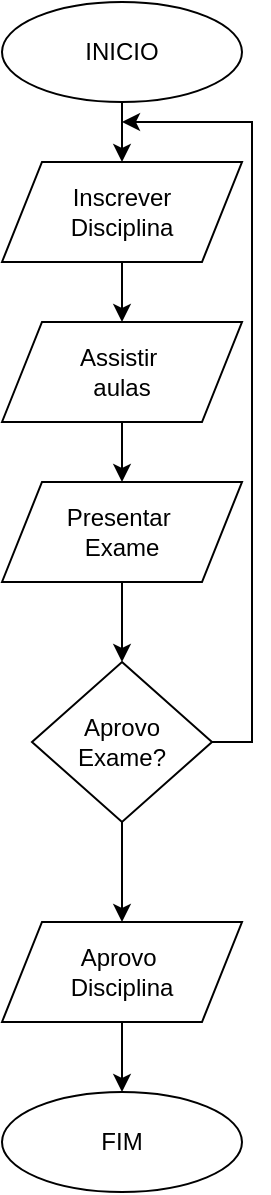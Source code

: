 <mxfile version="13.10.9" type="github" pages="4">
  <diagram id="C5RBs43oDa-KdzZeNtuy" name="8.1">
    <mxGraphModel dx="868" dy="434" grid="1" gridSize="10" guides="1" tooltips="1" connect="1" arrows="1" fold="1" page="1" pageScale="1" pageWidth="827" pageHeight="1169" math="0" shadow="0">
      <root>
        <mxCell id="WIyWlLk6GJQsqaUBKTNV-0" />
        <mxCell id="WIyWlLk6GJQsqaUBKTNV-1" parent="WIyWlLk6GJQsqaUBKTNV-0" />
        <mxCell id="RDCBiwwqYcqG4Mh5GJJC-7" style="edgeStyle=orthogonalEdgeStyle;rounded=0;orthogonalLoop=1;jettySize=auto;html=1;exitX=0.5;exitY=1;exitDx=0;exitDy=0;entryX=0.5;entryY=0;entryDx=0;entryDy=0;" edge="1" parent="WIyWlLk6GJQsqaUBKTNV-1" source="RDCBiwwqYcqG4Mh5GJJC-0" target="RDCBiwwqYcqG4Mh5GJJC-1">
          <mxGeometry relative="1" as="geometry" />
        </mxCell>
        <mxCell id="RDCBiwwqYcqG4Mh5GJJC-0" value="INICIO" style="ellipse;whiteSpace=wrap;html=1;" vertex="1" parent="WIyWlLk6GJQsqaUBKTNV-1">
          <mxGeometry x="320" y="40" width="120" height="50" as="geometry" />
        </mxCell>
        <mxCell id="RDCBiwwqYcqG4Mh5GJJC-8" style="edgeStyle=orthogonalEdgeStyle;rounded=0;orthogonalLoop=1;jettySize=auto;html=1;exitX=0.5;exitY=1;exitDx=0;exitDy=0;entryX=0.5;entryY=0;entryDx=0;entryDy=0;" edge="1" parent="WIyWlLk6GJQsqaUBKTNV-1" source="RDCBiwwqYcqG4Mh5GJJC-1" target="RDCBiwwqYcqG4Mh5GJJC-2">
          <mxGeometry relative="1" as="geometry" />
        </mxCell>
        <mxCell id="RDCBiwwqYcqG4Mh5GJJC-1" value="Inscrever&lt;br&gt;Disciplina" style="shape=parallelogram;perimeter=parallelogramPerimeter;whiteSpace=wrap;html=1;fixedSize=1;" vertex="1" parent="WIyWlLk6GJQsqaUBKTNV-1">
          <mxGeometry x="320" y="120" width="120" height="50" as="geometry" />
        </mxCell>
        <mxCell id="RDCBiwwqYcqG4Mh5GJJC-9" style="edgeStyle=orthogonalEdgeStyle;rounded=0;orthogonalLoop=1;jettySize=auto;html=1;exitX=0.5;exitY=1;exitDx=0;exitDy=0;entryX=0.5;entryY=0;entryDx=0;entryDy=0;" edge="1" parent="WIyWlLk6GJQsqaUBKTNV-1" source="RDCBiwwqYcqG4Mh5GJJC-2" target="RDCBiwwqYcqG4Mh5GJJC-3">
          <mxGeometry relative="1" as="geometry" />
        </mxCell>
        <mxCell id="RDCBiwwqYcqG4Mh5GJJC-2" value="Assistir&amp;nbsp;&lt;br&gt;aulas" style="shape=parallelogram;perimeter=parallelogramPerimeter;whiteSpace=wrap;html=1;fixedSize=1;" vertex="1" parent="WIyWlLk6GJQsqaUBKTNV-1">
          <mxGeometry x="320" y="200" width="120" height="50" as="geometry" />
        </mxCell>
        <mxCell id="RDCBiwwqYcqG4Mh5GJJC-10" style="edgeStyle=orthogonalEdgeStyle;rounded=0;orthogonalLoop=1;jettySize=auto;html=1;exitX=0.5;exitY=1;exitDx=0;exitDy=0;entryX=0.5;entryY=0;entryDx=0;entryDy=0;" edge="1" parent="WIyWlLk6GJQsqaUBKTNV-1" source="RDCBiwwqYcqG4Mh5GJJC-3" target="RDCBiwwqYcqG4Mh5GJJC-4">
          <mxGeometry relative="1" as="geometry" />
        </mxCell>
        <mxCell id="RDCBiwwqYcqG4Mh5GJJC-3" value="Presentar&amp;nbsp;&lt;br&gt;Exame" style="shape=parallelogram;perimeter=parallelogramPerimeter;whiteSpace=wrap;html=1;fixedSize=1;" vertex="1" parent="WIyWlLk6GJQsqaUBKTNV-1">
          <mxGeometry x="320" y="280" width="120" height="50" as="geometry" />
        </mxCell>
        <mxCell id="RDCBiwwqYcqG4Mh5GJJC-11" style="edgeStyle=orthogonalEdgeStyle;rounded=0;orthogonalLoop=1;jettySize=auto;html=1;exitX=1;exitY=0.5;exitDx=0;exitDy=0;" edge="1" parent="WIyWlLk6GJQsqaUBKTNV-1" source="RDCBiwwqYcqG4Mh5GJJC-4">
          <mxGeometry relative="1" as="geometry">
            <mxPoint x="380" y="100" as="targetPoint" />
            <Array as="points">
              <mxPoint x="445" y="410" />
              <mxPoint x="445" y="100" />
            </Array>
          </mxGeometry>
        </mxCell>
        <mxCell id="RDCBiwwqYcqG4Mh5GJJC-12" style="edgeStyle=orthogonalEdgeStyle;rounded=0;orthogonalLoop=1;jettySize=auto;html=1;exitX=0.5;exitY=1;exitDx=0;exitDy=0;entryX=0.5;entryY=0;entryDx=0;entryDy=0;" edge="1" parent="WIyWlLk6GJQsqaUBKTNV-1" source="RDCBiwwqYcqG4Mh5GJJC-4" target="RDCBiwwqYcqG4Mh5GJJC-5">
          <mxGeometry relative="1" as="geometry" />
        </mxCell>
        <mxCell id="RDCBiwwqYcqG4Mh5GJJC-4" value="Aprovo&lt;br&gt;Exame?" style="rhombus;whiteSpace=wrap;html=1;" vertex="1" parent="WIyWlLk6GJQsqaUBKTNV-1">
          <mxGeometry x="335" y="370" width="90" height="80" as="geometry" />
        </mxCell>
        <mxCell id="RDCBiwwqYcqG4Mh5GJJC-13" style="edgeStyle=orthogonalEdgeStyle;rounded=0;orthogonalLoop=1;jettySize=auto;html=1;exitX=0.5;exitY=1;exitDx=0;exitDy=0;entryX=0.5;entryY=0;entryDx=0;entryDy=0;" edge="1" parent="WIyWlLk6GJQsqaUBKTNV-1" source="RDCBiwwqYcqG4Mh5GJJC-5" target="RDCBiwwqYcqG4Mh5GJJC-6">
          <mxGeometry relative="1" as="geometry" />
        </mxCell>
        <mxCell id="RDCBiwwqYcqG4Mh5GJJC-5" value="Aprovo&amp;nbsp;&lt;br&gt;Disciplina" style="shape=parallelogram;perimeter=parallelogramPerimeter;whiteSpace=wrap;html=1;fixedSize=1;" vertex="1" parent="WIyWlLk6GJQsqaUBKTNV-1">
          <mxGeometry x="320" y="500" width="120" height="50" as="geometry" />
        </mxCell>
        <mxCell id="RDCBiwwqYcqG4Mh5GJJC-6" value="FIM" style="ellipse;whiteSpace=wrap;html=1;" vertex="1" parent="WIyWlLk6GJQsqaUBKTNV-1">
          <mxGeometry x="320" y="585" width="120" height="50" as="geometry" />
        </mxCell>
      </root>
    </mxGraphModel>
  </diagram>
  <diagram id="m2fLfSeTQ2HJ8ecignzB" name="8.3">
    <mxGraphModel dx="868" dy="434" grid="1" gridSize="10" guides="1" tooltips="1" connect="1" arrows="1" fold="1" page="1" pageScale="1" pageWidth="1169" pageHeight="827" math="0" shadow="0">
      <root>
        <mxCell id="K70MxUp-SgQZD3FFD_gy-0" />
        <mxCell id="K70MxUp-SgQZD3FFD_gy-1" parent="K70MxUp-SgQZD3FFD_gy-0" />
        <mxCell id="K70MxUp-SgQZD3FFD_gy-36" style="edgeStyle=orthogonalEdgeStyle;rounded=0;orthogonalLoop=1;jettySize=auto;html=1;exitX=0.5;exitY=1;exitDx=0;exitDy=0;entryX=0.5;entryY=0;entryDx=0;entryDy=0;fontSize=10;" edge="1" parent="K70MxUp-SgQZD3FFD_gy-1" target="K70MxUp-SgQZD3FFD_gy-40">
          <mxGeometry relative="1" as="geometry">
            <mxPoint x="101" y="110" as="sourcePoint" />
          </mxGeometry>
        </mxCell>
        <mxCell id="K70MxUp-SgQZD3FFD_gy-37" value="No" style="edgeStyle=orthogonalEdgeStyle;rounded=0;html=1;jettySize=auto;orthogonalLoop=1;fontSize=11;endArrow=block;endFill=0;endSize=8;strokeWidth=1;shadow=0;labelBackgroundColor=none;entryX=0;entryY=0.5;entryDx=0;entryDy=0;" edge="1" parent="K70MxUp-SgQZD3FFD_gy-1" source="K70MxUp-SgQZD3FFD_gy-38" target="K70MxUp-SgQZD3FFD_gy-48">
          <mxGeometry y="10" relative="1" as="geometry">
            <mxPoint as="offset" />
            <mxPoint x="240" y="430" as="targetPoint" />
          </mxGeometry>
        </mxCell>
        <mxCell id="K70MxUp-SgQZD3FFD_gy-38" value="símbolo_arit = &quot;+&quot;" style="rhombus;whiteSpace=wrap;html=1;shadow=0;fontFamily=Helvetica;fontSize=10;align=center;strokeWidth=1;spacing=6;spacingTop=-4;" vertex="1" parent="K70MxUp-SgQZD3FFD_gy-1">
          <mxGeometry x="50" y="390" width="100" height="80" as="geometry" />
        </mxCell>
        <mxCell id="K70MxUp-SgQZD3FFD_gy-39" style="edgeStyle=orthogonalEdgeStyle;rounded=0;orthogonalLoop=1;jettySize=auto;html=1;exitX=0.5;exitY=1;exitDx=0;exitDy=0;entryX=0.5;entryY=0;entryDx=0;entryDy=0;fontSize=10;" edge="1" parent="K70MxUp-SgQZD3FFD_gy-1" source="K70MxUp-SgQZD3FFD_gy-40" target="K70MxUp-SgQZD3FFD_gy-42">
          <mxGeometry relative="1" as="geometry" />
        </mxCell>
        <mxCell id="K70MxUp-SgQZD3FFD_gy-40" value="LER num1" style="rounded=0;whiteSpace=wrap;html=1;" vertex="1" parent="K70MxUp-SgQZD3FFD_gy-1">
          <mxGeometry x="41" y="140" width="120" height="60" as="geometry" />
        </mxCell>
        <mxCell id="K70MxUp-SgQZD3FFD_gy-41" style="edgeStyle=orthogonalEdgeStyle;rounded=0;orthogonalLoop=1;jettySize=auto;html=1;exitX=0.5;exitY=1;exitDx=0;exitDy=0;entryX=0.5;entryY=0;entryDx=0;entryDy=0;fontSize=10;" edge="1" parent="K70MxUp-SgQZD3FFD_gy-1" source="K70MxUp-SgQZD3FFD_gy-42" target="K70MxUp-SgQZD3FFD_gy-44">
          <mxGeometry relative="1" as="geometry" />
        </mxCell>
        <mxCell id="K70MxUp-SgQZD3FFD_gy-42" value="LER num2" style="rounded=0;whiteSpace=wrap;html=1;" vertex="1" parent="K70MxUp-SgQZD3FFD_gy-1">
          <mxGeometry x="41" y="220" width="120" height="60" as="geometry" />
        </mxCell>
        <mxCell id="K70MxUp-SgQZD3FFD_gy-43" style="edgeStyle=orthogonalEdgeStyle;rounded=0;orthogonalLoop=1;jettySize=auto;html=1;exitX=0.5;exitY=1;exitDx=0;exitDy=0;entryX=0.5;entryY=0;entryDx=0;entryDy=0;fontSize=10;" edge="1" parent="K70MxUp-SgQZD3FFD_gy-1" source="K70MxUp-SgQZD3FFD_gy-44" target="K70MxUp-SgQZD3FFD_gy-38">
          <mxGeometry relative="1" as="geometry" />
        </mxCell>
        <mxCell id="K70MxUp-SgQZD3FFD_gy-44" value="LER símbolo_arit" style="rounded=0;whiteSpace=wrap;html=1;" vertex="1" parent="K70MxUp-SgQZD3FFD_gy-1">
          <mxGeometry x="41" y="300" width="120" height="60" as="geometry" />
        </mxCell>
        <mxCell id="K70MxUp-SgQZD3FFD_gy-45" value="Yes" style="rounded=0;html=1;jettySize=auto;orthogonalLoop=1;fontSize=11;endArrow=block;endFill=0;endSize=8;strokeWidth=1;shadow=0;labelBackgroundColor=none;edgeStyle=orthogonalEdgeStyle;exitX=0.5;exitY=1;exitDx=0;exitDy=0;entryX=0.5;entryY=0;entryDx=0;entryDy=0;" edge="1" parent="K70MxUp-SgQZD3FFD_gy-1" source="K70MxUp-SgQZD3FFD_gy-38" target="K70MxUp-SgQZD3FFD_gy-47">
          <mxGeometry x="-0.448" y="-10" relative="1" as="geometry">
            <mxPoint as="offset" />
            <mxPoint x="90" y="570" as="sourcePoint" />
            <mxPoint x="-50" y="510" as="targetPoint" />
          </mxGeometry>
        </mxCell>
        <mxCell id="K70MxUp-SgQZD3FFD_gy-46" style="edgeStyle=orthogonalEdgeStyle;rounded=0;orthogonalLoop=1;jettySize=auto;html=1;exitX=0.5;exitY=1;exitDx=0;exitDy=0;fontSize=10;" edge="1" parent="K70MxUp-SgQZD3FFD_gy-1" source="K70MxUp-SgQZD3FFD_gy-47" target="K70MxUp-SgQZD3FFD_gy-63">
          <mxGeometry relative="1" as="geometry" />
        </mxCell>
        <mxCell id="K70MxUp-SgQZD3FFD_gy-47" value="print(num1 + num2)" style="shape=parallelogram;perimeter=parallelogramPerimeter;whiteSpace=wrap;html=1;fixedSize=1;fontSize=10;" vertex="1" parent="K70MxUp-SgQZD3FFD_gy-1">
          <mxGeometry x="40" y="519" width="120" height="60" as="geometry" />
        </mxCell>
        <mxCell id="K70MxUp-SgQZD3FFD_gy-48" value="símbolo_arit = &quot;-&quot;" style="rhombus;whiteSpace=wrap;html=1;shadow=0;fontFamily=Helvetica;fontSize=10;align=center;strokeWidth=1;spacing=6;spacingTop=-4;" vertex="1" parent="K70MxUp-SgQZD3FFD_gy-1">
          <mxGeometry x="210" y="390" width="100" height="80" as="geometry" />
        </mxCell>
        <mxCell id="K70MxUp-SgQZD3FFD_gy-49" value="Yes" style="edgeStyle=orthogonalEdgeStyle;rounded=0;html=1;jettySize=auto;orthogonalLoop=1;fontSize=11;endArrow=block;endFill=0;endSize=8;strokeWidth=1;shadow=0;labelBackgroundColor=none;exitX=0.5;exitY=1;exitDx=0;exitDy=0;entryX=0.5;entryY=0;entryDx=0;entryDy=0;" edge="1" parent="K70MxUp-SgQZD3FFD_gy-1" source="K70MxUp-SgQZD3FFD_gy-48" target="K70MxUp-SgQZD3FFD_gy-51">
          <mxGeometry y="10" relative="1" as="geometry">
            <mxPoint as="offset" />
            <mxPoint x="240" y="530" as="sourcePoint" />
            <mxPoint x="260" y="520" as="targetPoint" />
          </mxGeometry>
        </mxCell>
        <mxCell id="K70MxUp-SgQZD3FFD_gy-50" style="edgeStyle=orthogonalEdgeStyle;rounded=0;orthogonalLoop=1;jettySize=auto;html=1;exitX=0.5;exitY=1;exitDx=0;exitDy=0;fontSize=10;" edge="1" parent="K70MxUp-SgQZD3FFD_gy-1" source="K70MxUp-SgQZD3FFD_gy-51">
          <mxGeometry relative="1" as="geometry">
            <mxPoint x="331" y="740" as="targetPoint" />
          </mxGeometry>
        </mxCell>
        <mxCell id="K70MxUp-SgQZD3FFD_gy-51" value="print(num1 - num2)" style="shape=parallelogram;perimeter=parallelogramPerimeter;whiteSpace=wrap;html=1;fixedSize=1;fontSize=10;" vertex="1" parent="K70MxUp-SgQZD3FFD_gy-1">
          <mxGeometry x="200" y="519" width="120" height="60" as="geometry" />
        </mxCell>
        <mxCell id="K70MxUp-SgQZD3FFD_gy-52" value="No" style="edgeStyle=orthogonalEdgeStyle;rounded=0;html=1;jettySize=auto;orthogonalLoop=1;fontSize=11;endArrow=block;endFill=0;endSize=8;strokeWidth=1;shadow=0;labelBackgroundColor=none;entryX=0;entryY=0.5;entryDx=0;entryDy=0;" edge="1" parent="K70MxUp-SgQZD3FFD_gy-1">
          <mxGeometry y="10" relative="1" as="geometry">
            <mxPoint as="offset" />
            <mxPoint x="310" y="429.5" as="sourcePoint" />
            <mxPoint x="370" y="429.5" as="targetPoint" />
          </mxGeometry>
        </mxCell>
        <mxCell id="K70MxUp-SgQZD3FFD_gy-53" value="símbolo_arit = &quot;*&quot;" style="rhombus;whiteSpace=wrap;html=1;shadow=0;fontFamily=Helvetica;fontSize=10;align=center;strokeWidth=1;spacing=6;spacingTop=-4;" vertex="1" parent="K70MxUp-SgQZD3FFD_gy-1">
          <mxGeometry x="370" y="390" width="100" height="80" as="geometry" />
        </mxCell>
        <mxCell id="K70MxUp-SgQZD3FFD_gy-54" value="Yes" style="edgeStyle=orthogonalEdgeStyle;rounded=0;html=1;jettySize=auto;orthogonalLoop=1;fontSize=11;endArrow=block;endFill=0;endSize=8;strokeWidth=1;shadow=0;labelBackgroundColor=none;entryX=0.5;entryY=0;entryDx=0;entryDy=0;exitX=0.5;exitY=1;exitDx=0;exitDy=0;" edge="1" parent="K70MxUp-SgQZD3FFD_gy-1" source="K70MxUp-SgQZD3FFD_gy-53" target="K70MxUp-SgQZD3FFD_gy-56">
          <mxGeometry y="10" relative="1" as="geometry">
            <mxPoint as="offset" />
            <mxPoint x="420" y="480" as="sourcePoint" />
            <mxPoint x="420" y="516" as="targetPoint" />
          </mxGeometry>
        </mxCell>
        <mxCell id="K70MxUp-SgQZD3FFD_gy-55" style="edgeStyle=orthogonalEdgeStyle;rounded=0;orthogonalLoop=1;jettySize=auto;html=1;exitX=0.5;exitY=1;exitDx=0;exitDy=0;fontSize=10;entryX=0.5;entryY=0;entryDx=0;entryDy=0;" edge="1" parent="K70MxUp-SgQZD3FFD_gy-1" source="K70MxUp-SgQZD3FFD_gy-56" target="K70MxUp-SgQZD3FFD_gy-63">
          <mxGeometry relative="1" as="geometry">
            <mxPoint x="331" y="740" as="targetPoint" />
          </mxGeometry>
        </mxCell>
        <mxCell id="K70MxUp-SgQZD3FFD_gy-56" value="print(num1 * num2)" style="shape=parallelogram;perimeter=parallelogramPerimeter;whiteSpace=wrap;html=1;fixedSize=1;fontSize=10;" vertex="1" parent="K70MxUp-SgQZD3FFD_gy-1">
          <mxGeometry x="360" y="517" width="120" height="60" as="geometry" />
        </mxCell>
        <mxCell id="K70MxUp-SgQZD3FFD_gy-57" style="edgeStyle=orthogonalEdgeStyle;rounded=0;orthogonalLoop=1;jettySize=auto;html=1;exitX=0;exitY=0.5;exitDx=0;exitDy=0;fontSize=10;" edge="1" parent="K70MxUp-SgQZD3FFD_gy-1" source="K70MxUp-SgQZD3FFD_gy-58">
          <mxGeometry relative="1" as="geometry">
            <mxPoint x="530" y="430" as="targetPoint" />
          </mxGeometry>
        </mxCell>
        <mxCell id="K70MxUp-SgQZD3FFD_gy-58" value="símbolo_arit = &quot;/&quot;" style="rhombus;whiteSpace=wrap;html=1;shadow=0;fontFamily=Helvetica;fontSize=10;align=center;strokeWidth=1;spacing=6;spacingTop=-4;" vertex="1" parent="K70MxUp-SgQZD3FFD_gy-1">
          <mxGeometry x="526" y="390" width="100" height="80" as="geometry" />
        </mxCell>
        <mxCell id="K70MxUp-SgQZD3FFD_gy-59" value="Yes" style="edgeStyle=orthogonalEdgeStyle;rounded=0;html=1;jettySize=auto;orthogonalLoop=1;fontSize=11;endArrow=block;endFill=0;endSize=8;strokeWidth=1;shadow=0;labelBackgroundColor=none;entryX=0.5;entryY=0;entryDx=0;entryDy=0;exitX=0.5;exitY=1;exitDx=0;exitDy=0;" edge="1" parent="K70MxUp-SgQZD3FFD_gy-1" source="K70MxUp-SgQZD3FFD_gy-58" target="K70MxUp-SgQZD3FFD_gy-61">
          <mxGeometry y="10" relative="1" as="geometry">
            <mxPoint as="offset" />
            <mxPoint x="570" y="480" as="sourcePoint" />
            <mxPoint x="570" y="516" as="targetPoint" />
          </mxGeometry>
        </mxCell>
        <mxCell id="K70MxUp-SgQZD3FFD_gy-60" style="edgeStyle=orthogonalEdgeStyle;rounded=0;orthogonalLoop=1;jettySize=auto;html=1;exitX=0.5;exitY=1;exitDx=0;exitDy=0;entryX=0.5;entryY=0;entryDx=0;entryDy=0;fontSize=10;" edge="1" parent="K70MxUp-SgQZD3FFD_gy-1" source="K70MxUp-SgQZD3FFD_gy-61" target="K70MxUp-SgQZD3FFD_gy-63">
          <mxGeometry relative="1" as="geometry" />
        </mxCell>
        <mxCell id="K70MxUp-SgQZD3FFD_gy-61" value="print(num1 / num2)" style="shape=parallelogram;perimeter=parallelogramPerimeter;whiteSpace=wrap;html=1;fixedSize=1;fontSize=10;" vertex="1" parent="K70MxUp-SgQZD3FFD_gy-1">
          <mxGeometry x="516" y="517" width="120" height="60" as="geometry" />
        </mxCell>
        <mxCell id="K70MxUp-SgQZD3FFD_gy-62" value="No" style="edgeStyle=orthogonalEdgeStyle;rounded=0;html=1;jettySize=auto;orthogonalLoop=1;fontSize=11;endArrow=block;endFill=0;endSize=8;strokeWidth=1;shadow=0;labelBackgroundColor=none;entryX=0;entryY=0.5;entryDx=0;entryDy=0;" edge="1" parent="K70MxUp-SgQZD3FFD_gy-1">
          <mxGeometry y="10" relative="1" as="geometry">
            <mxPoint as="offset" />
            <mxPoint x="470" y="429.5" as="sourcePoint" />
            <mxPoint x="530" y="429.5" as="targetPoint" />
          </mxGeometry>
        </mxCell>
        <mxCell id="K70MxUp-SgQZD3FFD_gy-63" value="FIM" style="ellipse;whiteSpace=wrap;html=1;fontSize=10;" vertex="1" parent="K70MxUp-SgQZD3FFD_gy-1">
          <mxGeometry x="271" y="740" width="120" height="50" as="geometry" />
        </mxCell>
        <mxCell id="K70MxUp-SgQZD3FFD_gy-64" style="edgeStyle=orthogonalEdgeStyle;rounded=0;orthogonalLoop=1;jettySize=auto;html=1;exitX=0;exitY=0.5;exitDx=0;exitDy=0;" edge="1" parent="K70MxUp-SgQZD3FFD_gy-1" source="K70MxUp-SgQZD3FFD_gy-65">
          <mxGeometry relative="1" as="geometry">
            <mxPoint x="160" y="335" as="targetPoint" />
          </mxGeometry>
        </mxCell>
        <mxCell id="K70MxUp-SgQZD3FFD_gy-65" value="print(&quot;Entrada inválida, tente de novo&quot;)" style="shape=parallelogram;perimeter=parallelogramPerimeter;whiteSpace=wrap;html=1;fixedSize=1;fontSize=9;verticalAlign=middle;labelPosition=center;verticalLabelPosition=middle;align=center;" vertex="1" parent="K70MxUp-SgQZD3FFD_gy-1">
          <mxGeometry x="620" y="300" width="140" height="70" as="geometry" />
        </mxCell>
        <mxCell id="K70MxUp-SgQZD3FFD_gy-66" value="No" style="edgeStyle=orthogonalEdgeStyle;rounded=0;html=1;jettySize=auto;orthogonalLoop=1;fontSize=11;endArrow=block;endFill=0;endSize=8;strokeWidth=1;shadow=0;labelBackgroundColor=none;entryX=0.5;entryY=1;entryDx=0;entryDy=0;" edge="1" parent="K70MxUp-SgQZD3FFD_gy-1" target="K70MxUp-SgQZD3FFD_gy-65">
          <mxGeometry x="-0.287" y="10" relative="1" as="geometry">
            <mxPoint y="1" as="offset" />
            <mxPoint x="626" y="429.5" as="sourcePoint" />
            <mxPoint x="686" y="429.5" as="targetPoint" />
            <Array as="points">
              <mxPoint x="690" y="430" />
            </Array>
          </mxGeometry>
        </mxCell>
        <mxCell id="K70MxUp-SgQZD3FFD_gy-67" value="&lt;span&gt;Operação Aritmética&lt;/span&gt;" style="ellipse;whiteSpace=wrap;html=1;" vertex="1" parent="K70MxUp-SgQZD3FFD_gy-1">
          <mxGeometry x="40" y="40" width="120" height="60" as="geometry" />
        </mxCell>
      </root>
    </mxGraphModel>
  </diagram>
  <diagram id="sAbZUeQpDaT5fRzrWQe5" name="8.4">
    <mxGraphModel dx="868" dy="434" grid="1" gridSize="10" guides="1" tooltips="1" connect="1" arrows="1" fold="1" page="1" pageScale="1" pageWidth="1169" pageHeight="827" math="0" shadow="0">
      <root>
        <mxCell id="BrhCFeCukfa94Q-VzwYE-0" />
        <mxCell id="BrhCFeCukfa94Q-VzwYE-1" parent="BrhCFeCukfa94Q-VzwYE-0" />
        <mxCell id="BrhCFeCukfa94Q-VzwYE-2" style="edgeStyle=orthogonalEdgeStyle;rounded=0;orthogonalLoop=1;jettySize=auto;html=1;exitX=0.5;exitY=1;exitDx=0;exitDy=0;entryX=0.5;entryY=0;entryDx=0;entryDy=0;" edge="1" parent="BrhCFeCukfa94Q-VzwYE-1" source="BrhCFeCukfa94Q-VzwYE-3" target="BrhCFeCukfa94Q-VzwYE-5">
          <mxGeometry relative="1" as="geometry" />
        </mxCell>
        <mxCell id="BrhCFeCukfa94Q-VzwYE-3" value="&quot;Classificação de Idade&quot;" style="ellipse;whiteSpace=wrap;html=1;" vertex="1" parent="BrhCFeCukfa94Q-VzwYE-1">
          <mxGeometry x="462" y="30" width="120" height="70" as="geometry" />
        </mxCell>
        <mxCell id="BrhCFeCukfa94Q-VzwYE-4" style="edgeStyle=orthogonalEdgeStyle;rounded=0;orthogonalLoop=1;jettySize=auto;html=1;exitX=0.5;exitY=1;exitDx=0;exitDy=0;entryX=0.5;entryY=0;entryDx=0;entryDy=0;endArrow=block;endFill=0;" edge="1" parent="BrhCFeCukfa94Q-VzwYE-1" source="BrhCFeCukfa94Q-VzwYE-5" target="BrhCFeCukfa94Q-VzwYE-6">
          <mxGeometry relative="1" as="geometry" />
        </mxCell>
        <mxCell id="BrhCFeCukfa94Q-VzwYE-5" value="LER Idade" style="rounded=0;whiteSpace=wrap;html=1;" vertex="1" parent="BrhCFeCukfa94Q-VzwYE-1">
          <mxGeometry x="462" y="135" width="120" height="50" as="geometry" />
        </mxCell>
        <mxCell id="BrhCFeCukfa94Q-VzwYE-6" value="Idade &amp;gt;= 18" style="rhombus;whiteSpace=wrap;html=1;" vertex="1" parent="BrhCFeCukfa94Q-VzwYE-1">
          <mxGeometry x="467" y="250" width="110" height="100" as="geometry" />
        </mxCell>
        <mxCell id="BrhCFeCukfa94Q-VzwYE-7" value="Idade = &quot;Menor&quot;" style="shape=parallelogram;perimeter=parallelogramPerimeter;whiteSpace=wrap;html=1;fixedSize=1;" vertex="1" parent="BrhCFeCukfa94Q-VzwYE-1">
          <mxGeometry x="620" y="270" width="120" height="60" as="geometry" />
        </mxCell>
        <mxCell id="BrhCFeCukfa94Q-VzwYE-8" value="Idade = &quot;Sénior&quot;" style="shape=parallelogram;perimeter=parallelogramPerimeter;whiteSpace=wrap;html=1;fixedSize=1;" vertex="1" parent="BrhCFeCukfa94Q-VzwYE-1">
          <mxGeometry x="87" y="269" width="120" height="60" as="geometry" />
        </mxCell>
        <mxCell id="BrhCFeCukfa94Q-VzwYE-9" value="Idade&amp;gt;=65" style="rhombus;whiteSpace=wrap;html=1;" vertex="1" parent="BrhCFeCukfa94Q-VzwYE-1">
          <mxGeometry x="291" y="251" width="110" height="99" as="geometry" />
        </mxCell>
        <mxCell id="BrhCFeCukfa94Q-VzwYE-10" value="Yes" style="edgeStyle=orthogonalEdgeStyle;rounded=0;html=1;jettySize=auto;orthogonalLoop=1;fontSize=11;endArrow=block;endFill=0;endSize=8;strokeWidth=1;shadow=0;labelBackgroundColor=none;exitX=0;exitY=0.5;exitDx=0;exitDy=0;entryX=1;entryY=0.5;entryDx=0;entryDy=0;" edge="1" parent="BrhCFeCukfa94Q-VzwYE-1" source="BrhCFeCukfa94Q-VzwYE-9" target="BrhCFeCukfa94Q-VzwYE-8">
          <mxGeometry x="0.016" y="-10" relative="1" as="geometry">
            <mxPoint as="offset" />
            <mxPoint x="237" y="390" as="sourcePoint" />
            <mxPoint x="176" y="390" as="targetPoint" />
            <Array as="points">
              <mxPoint x="227" y="299" />
              <mxPoint x="227" y="299" />
            </Array>
          </mxGeometry>
        </mxCell>
        <mxCell id="BrhCFeCukfa94Q-VzwYE-11" value="No" style="rounded=0;html=1;jettySize=auto;orthogonalLoop=1;fontSize=11;endArrow=block;endFill=0;endSize=8;strokeWidth=1;shadow=0;labelBackgroundColor=none;edgeStyle=orthogonalEdgeStyle;exitX=0.5;exitY=1;exitDx=0;exitDy=0;entryX=0.5;entryY=0;entryDx=0;entryDy=0;" edge="1" parent="BrhCFeCukfa94Q-VzwYE-1" source="BrhCFeCukfa94Q-VzwYE-9" target="BrhCFeCukfa94Q-VzwYE-12">
          <mxGeometry x="-0.485" y="-13" relative="1" as="geometry">
            <mxPoint as="offset" />
            <mxPoint x="319.5" y="309" as="sourcePoint" />
            <mxPoint x="320" y="409" as="targetPoint" />
          </mxGeometry>
        </mxCell>
        <mxCell id="BrhCFeCukfa94Q-VzwYE-12" value="Idade = &quot;Maior&quot;" style="shape=parallelogram;perimeter=parallelogramPerimeter;whiteSpace=wrap;html=1;fixedSize=1;" vertex="1" parent="BrhCFeCukfa94Q-VzwYE-1">
          <mxGeometry x="286" y="389" width="120" height="60" as="geometry" />
        </mxCell>
        <mxCell id="BrhCFeCukfa94Q-VzwYE-13" value="FIM" style="ellipse;whiteSpace=wrap;html=1;" vertex="1" parent="BrhCFeCukfa94Q-VzwYE-1">
          <mxGeometry x="397" y="529" width="120" height="51" as="geometry" />
        </mxCell>
        <mxCell id="BrhCFeCukfa94Q-VzwYE-14" value="" style="endArrow=classic;html=1;entryX=0.5;entryY=0;entryDx=0;entryDy=0;exitX=0.433;exitY=1.017;exitDx=0;exitDy=0;exitPerimeter=0;" edge="1" parent="BrhCFeCukfa94Q-VzwYE-1" source="BrhCFeCukfa94Q-VzwYE-8" target="BrhCFeCukfa94Q-VzwYE-13">
          <mxGeometry width="50" height="50" relative="1" as="geometry">
            <mxPoint x="447" y="459" as="sourcePoint" />
            <mxPoint x="497" y="409" as="targetPoint" />
            <Array as="points">
              <mxPoint x="139" y="499" />
              <mxPoint x="457" y="499" />
            </Array>
          </mxGeometry>
        </mxCell>
        <mxCell id="BrhCFeCukfa94Q-VzwYE-15" value="" style="endArrow=classic;html=1;" edge="1" parent="BrhCFeCukfa94Q-VzwYE-1">
          <mxGeometry width="50" height="50" relative="1" as="geometry">
            <mxPoint x="338" y="449" as="sourcePoint" />
            <mxPoint x="457" y="526" as="targetPoint" />
            <Array as="points">
              <mxPoint x="338" y="499" />
              <mxPoint x="457" y="499" />
            </Array>
          </mxGeometry>
        </mxCell>
        <mxCell id="BrhCFeCukfa94Q-VzwYE-16" value="" style="endArrow=classic;html=1;exitX=0.433;exitY=1.05;exitDx=0;exitDy=0;exitPerimeter=0;" edge="1" parent="BrhCFeCukfa94Q-VzwYE-1" source="BrhCFeCukfa94Q-VzwYE-7">
          <mxGeometry width="50" height="50" relative="1" as="geometry">
            <mxPoint x="447" y="459" as="sourcePoint" />
            <mxPoint x="457" y="529" as="targetPoint" />
            <Array as="points">
              <mxPoint x="672" y="499" />
              <mxPoint x="457" y="499" />
            </Array>
          </mxGeometry>
        </mxCell>
        <mxCell id="BrhCFeCukfa94Q-VzwYE-17" value="Yes" style="edgeStyle=orthogonalEdgeStyle;rounded=0;html=1;jettySize=auto;orthogonalLoop=1;fontSize=11;endArrow=block;endFill=0;endSize=8;strokeWidth=1;shadow=0;labelBackgroundColor=none;exitX=0;exitY=0.5;exitDx=0;exitDy=0;" edge="1" parent="BrhCFeCukfa94Q-VzwYE-1">
          <mxGeometry x="0.016" y="-10" relative="1" as="geometry">
            <mxPoint as="offset" />
            <mxPoint x="467" y="299.5" as="sourcePoint" />
            <mxPoint x="397" y="300" as="targetPoint" />
            <Array as="points">
              <mxPoint x="429" y="300" />
              <mxPoint x="429" y="300" />
            </Array>
          </mxGeometry>
        </mxCell>
        <mxCell id="BrhCFeCukfa94Q-VzwYE-18" value="No" style="rounded=0;html=1;jettySize=auto;orthogonalLoop=1;fontSize=11;endArrow=block;endFill=0;endSize=8;strokeWidth=1;shadow=0;labelBackgroundColor=none;edgeStyle=orthogonalEdgeStyle;entryX=0;entryY=0.5;entryDx=0;entryDy=0;" edge="1" parent="BrhCFeCukfa94Q-VzwYE-1" target="BrhCFeCukfa94Q-VzwYE-7">
          <mxGeometry x="-0.042" y="10" relative="1" as="geometry">
            <mxPoint as="offset" />
            <mxPoint x="577" y="300" as="sourcePoint" />
            <mxPoint x="627" y="300" as="targetPoint" />
          </mxGeometry>
        </mxCell>
      </root>
    </mxGraphModel>
  </diagram>
  <diagram id="LxC21TIKzmZTkqdkHl4e" name="8.7">
    <mxGraphModel dx="1240" dy="620" grid="1" gridSize="10" guides="1" tooltips="1" connect="1" arrows="1" fold="1" page="1" pageScale="1" pageWidth="1169" pageHeight="827" math="0" shadow="0">
      <root>
        <mxCell id="7wO3fZqLMH1wnwgYUK7--0" />
        <mxCell id="7wO3fZqLMH1wnwgYUK7--1" parent="7wO3fZqLMH1wnwgYUK7--0" />
        <mxCell id="KcflOyS17JZpt2usDNbU-8" style="edgeStyle=orthogonalEdgeStyle;rounded=0;orthogonalLoop=1;jettySize=auto;html=1;exitX=0.5;exitY=1;exitDx=0;exitDy=0;entryX=0.5;entryY=0;entryDx=0;entryDy=0;" edge="1" parent="7wO3fZqLMH1wnwgYUK7--1" source="KcflOyS17JZpt2usDNbU-0" target="KcflOyS17JZpt2usDNbU-1">
          <mxGeometry relative="1" as="geometry" />
        </mxCell>
        <mxCell id="KcflOyS17JZpt2usDNbU-0" value="INICIO" style="ellipse;whiteSpace=wrap;html=1;" vertex="1" parent="7wO3fZqLMH1wnwgYUK7--1">
          <mxGeometry x="442" y="30" width="120" height="50" as="geometry" />
        </mxCell>
        <mxCell id="KcflOyS17JZpt2usDNbU-9" style="edgeStyle=orthogonalEdgeStyle;rounded=0;orthogonalLoop=1;jettySize=auto;html=1;exitX=0.5;exitY=1;exitDx=0;exitDy=0;" edge="1" parent="7wO3fZqLMH1wnwgYUK7--1" source="KcflOyS17JZpt2usDNbU-1" target="KcflOyS17JZpt2usDNbU-2">
          <mxGeometry relative="1" as="geometry" />
        </mxCell>
        <mxCell id="KcflOyS17JZpt2usDNbU-1" value="Ler num" style="shape=parallelogram;perimeter=parallelogramPerimeter;whiteSpace=wrap;html=1;fixedSize=1;" vertex="1" parent="7wO3fZqLMH1wnwgYUK7--1">
          <mxGeometry x="442" y="109" width="120" height="50" as="geometry" />
        </mxCell>
        <mxCell id="KcflOyS17JZpt2usDNbU-10" style="edgeStyle=orthogonalEdgeStyle;rounded=0;orthogonalLoop=1;jettySize=auto;html=1;exitX=0.5;exitY=1;exitDx=0;exitDy=0;" edge="1" parent="7wO3fZqLMH1wnwgYUK7--1" source="KcflOyS17JZpt2usDNbU-2" target="KcflOyS17JZpt2usDNbU-4">
          <mxGeometry relative="1" as="geometry" />
        </mxCell>
        <mxCell id="KcflOyS17JZpt2usDNbU-2" value="soma &amp;lt;- 0" style="shape=parallelogram;perimeter=parallelogramPerimeter;whiteSpace=wrap;html=1;fixedSize=1;" vertex="1" parent="7wO3fZqLMH1wnwgYUK7--1">
          <mxGeometry x="442" y="184" width="120" height="50" as="geometry" />
        </mxCell>
        <mxCell id="KcflOyS17JZpt2usDNbU-14" style="edgeStyle=orthogonalEdgeStyle;rounded=0;orthogonalLoop=1;jettySize=auto;html=1;exitX=0.5;exitY=1;exitDx=0;exitDy=0;entryX=0.5;entryY=0;entryDx=0;entryDy=0;" edge="1" parent="7wO3fZqLMH1wnwgYUK7--1" source="KcflOyS17JZpt2usDNbU-4">
          <mxGeometry relative="1" as="geometry">
            <mxPoint x="502" y="341" as="targetPoint" />
          </mxGeometry>
        </mxCell>
        <mxCell id="KcflOyS17JZpt2usDNbU-21" value="" style="edgeStyle=orthogonalEdgeStyle;rounded=0;orthogonalLoop=1;jettySize=auto;html=1;" edge="1" parent="7wO3fZqLMH1wnwgYUK7--1" source="KcflOyS17JZpt2usDNbU-4">
          <mxGeometry relative="1" as="geometry">
            <mxPoint x="502" y="341" as="targetPoint" />
          </mxGeometry>
        </mxCell>
        <mxCell id="KcflOyS17JZpt2usDNbU-4" value="counter &amp;lt;- 0" style="shape=parallelogram;perimeter=parallelogramPerimeter;whiteSpace=wrap;html=1;fixedSize=1;" vertex="1" parent="7wO3fZqLMH1wnwgYUK7--1">
          <mxGeometry x="442" y="261" width="120" height="50" as="geometry" />
        </mxCell>
        <mxCell id="KcflOyS17JZpt2usDNbU-41" style="edgeStyle=orthogonalEdgeStyle;rounded=0;orthogonalLoop=1;jettySize=auto;html=1;exitX=0.5;exitY=1;exitDx=0;exitDy=0;entryX=0.5;entryY=0;entryDx=0;entryDy=0;" edge="1" parent="7wO3fZqLMH1wnwgYUK7--1" source="KcflOyS17JZpt2usDNbU-7" target="KcflOyS17JZpt2usDNbU-39">
          <mxGeometry relative="1" as="geometry" />
        </mxCell>
        <mxCell id="KcflOyS17JZpt2usDNbU-48" style="edgeStyle=orthogonalEdgeStyle;rounded=0;orthogonalLoop=1;jettySize=auto;html=1;exitX=1;exitY=0.5;exitDx=0;exitDy=0;entryX=0;entryY=0.5;entryDx=0;entryDy=0;" edge="1" parent="7wO3fZqLMH1wnwgYUK7--1" source="KcflOyS17JZpt2usDNbU-7" target="KcflOyS17JZpt2usDNbU-28">
          <mxGeometry relative="1" as="geometry" />
        </mxCell>
        <mxCell id="KcflOyS17JZpt2usDNbU-7" value="counter &amp;lt; num" style="rhombus;whiteSpace=wrap;html=1;" vertex="1" parent="7wO3fZqLMH1wnwgYUK7--1">
          <mxGeometry x="444.5" y="341" width="115" height="100" as="geometry" />
        </mxCell>
        <mxCell id="KcflOyS17JZpt2usDNbU-16" value="Sim" style="text;html=1;strokeColor=none;fillColor=none;align=center;verticalAlign=middle;whiteSpace=wrap;rounded=0;" vertex="1" parent="7wO3fZqLMH1wnwgYUK7--1">
          <mxGeometry x="500" y="441" width="40" height="20" as="geometry" />
        </mxCell>
        <mxCell id="KcflOyS17JZpt2usDNbU-23" value="Não" style="text;html=1;strokeColor=none;fillColor=none;align=center;verticalAlign=middle;whiteSpace=wrap;rounded=0;" vertex="1" parent="7wO3fZqLMH1wnwgYUK7--1">
          <mxGeometry x="482" y="370" width="40" height="20" as="geometry" />
        </mxCell>
        <mxCell id="KcflOyS17JZpt2usDNbU-24" value="FIM" style="ellipse;whiteSpace=wrap;html=1;" vertex="1" parent="7wO3fZqLMH1wnwgYUK7--1">
          <mxGeometry x="670" y="461" width="120" height="50" as="geometry" />
        </mxCell>
        <mxCell id="KcflOyS17JZpt2usDNbU-47" style="edgeStyle=orthogonalEdgeStyle;rounded=0;orthogonalLoop=1;jettySize=auto;html=1;exitX=0.5;exitY=1;exitDx=0;exitDy=0;entryX=0.5;entryY=0;entryDx=0;entryDy=0;" edge="1" parent="7wO3fZqLMH1wnwgYUK7--1" source="KcflOyS17JZpt2usDNbU-28" target="KcflOyS17JZpt2usDNbU-24">
          <mxGeometry relative="1" as="geometry" />
        </mxCell>
        <mxCell id="KcflOyS17JZpt2usDNbU-28" value="&lt;span&gt;&amp;nbsp;Exibir soma&lt;/span&gt;" style="rounded=0;whiteSpace=wrap;html=1;" vertex="1" parent="7wO3fZqLMH1wnwgYUK7--1">
          <mxGeometry x="670" y="361" width="120" height="60" as="geometry" />
        </mxCell>
        <mxCell id="KcflOyS17JZpt2usDNbU-46" style="edgeStyle=orthogonalEdgeStyle;rounded=0;orthogonalLoop=1;jettySize=auto;html=1;exitX=0;exitY=0.5;exitDx=0;exitDy=0;entryX=0;entryY=0.5;entryDx=0;entryDy=0;" edge="1" parent="7wO3fZqLMH1wnwgYUK7--1" source="KcflOyS17JZpt2usDNbU-36" target="KcflOyS17JZpt2usDNbU-7">
          <mxGeometry relative="1" as="geometry">
            <Array as="points">
              <mxPoint x="380" y="665" />
              <mxPoint x="380" y="391" />
            </Array>
          </mxGeometry>
        </mxCell>
        <mxCell id="KcflOyS17JZpt2usDNbU-36" value="counter &amp;lt;-&amp;nbsp;counter + 1" style="rounded=0;whiteSpace=wrap;html=1;" vertex="1" parent="7wO3fZqLMH1wnwgYUK7--1">
          <mxGeometry x="428.25" y="640" width="147.5" height="50" as="geometry" />
        </mxCell>
        <mxCell id="KcflOyS17JZpt2usDNbU-44" style="edgeStyle=orthogonalEdgeStyle;rounded=0;orthogonalLoop=1;jettySize=auto;html=1;exitX=0.5;exitY=1;exitDx=0;exitDy=0;entryX=0.4;entryY=0;entryDx=0;entryDy=0;entryPerimeter=0;" edge="1" parent="7wO3fZqLMH1wnwgYUK7--1" source="KcflOyS17JZpt2usDNbU-39" target="KcflOyS17JZpt2usDNbU-43">
          <mxGeometry relative="1" as="geometry" />
        </mxCell>
        <mxCell id="KcflOyS17JZpt2usDNbU-39" value="Ler num" style="shape=parallelogram;perimeter=parallelogramPerimeter;whiteSpace=wrap;html=1;fixedSize=1;" vertex="1" parent="7wO3fZqLMH1wnwgYUK7--1">
          <mxGeometry x="442" y="470" width="120" height="50" as="geometry" />
        </mxCell>
        <mxCell id="KcflOyS17JZpt2usDNbU-45" style="edgeStyle=orthogonalEdgeStyle;rounded=0;orthogonalLoop=1;jettySize=auto;html=1;exitX=0.5;exitY=1;exitDx=0;exitDy=0;entryX=0.5;entryY=0;entryDx=0;entryDy=0;" edge="1" parent="7wO3fZqLMH1wnwgYUK7--1" source="KcflOyS17JZpt2usDNbU-43" target="KcflOyS17JZpt2usDNbU-36">
          <mxGeometry relative="1" as="geometry" />
        </mxCell>
        <mxCell id="KcflOyS17JZpt2usDNbU-43" value="soma &amp;lt;- soma + num" style="rounded=0;whiteSpace=wrap;html=1;" vertex="1" parent="7wO3fZqLMH1wnwgYUK7--1">
          <mxGeometry x="442" y="550" width="120" height="60" as="geometry" />
        </mxCell>
        <mxCell id="KcflOyS17JZpt2usDNbU-49" value="Não" style="text;html=1;strokeColor=none;fillColor=none;align=center;verticalAlign=middle;whiteSpace=wrap;rounded=0;" vertex="1" parent="7wO3fZqLMH1wnwgYUK7--1">
          <mxGeometry x="559.5" y="370" width="40" height="20" as="geometry" />
        </mxCell>
      </root>
    </mxGraphModel>
  </diagram>
</mxfile>
